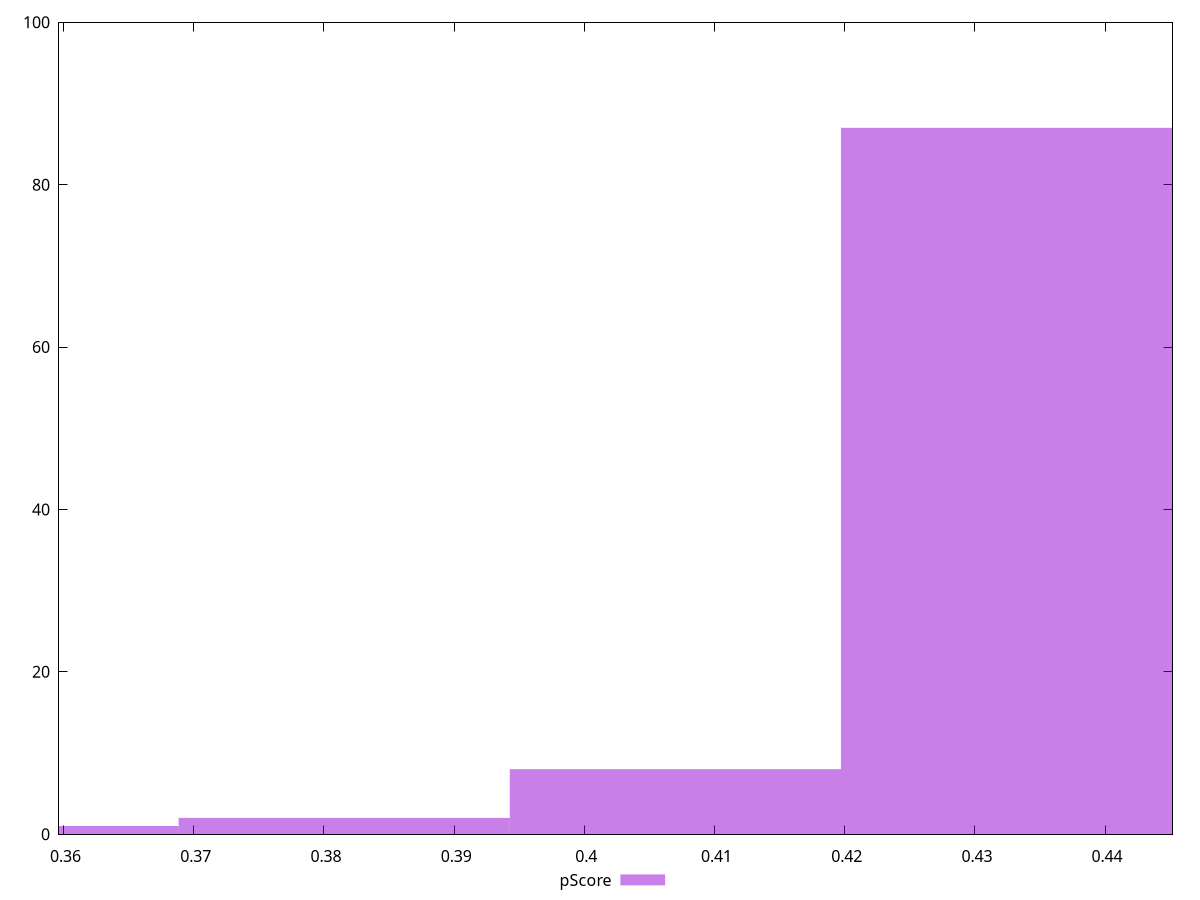 reset

$pScore <<EOF
0.3815540065986584 2
0.4324278741451462 87
0.4069909403719023 8
0.3561170728254145 1
0.4578648079183901 2
EOF

set key outside below
set boxwidth 0.025436933773243894
set xrange [0.35964705882352943:0.4451764705882353]
set yrange [0:100]
set trange [0:100]
set style fill transparent solid 0.5 noborder
set terminal svg size 640, 490 enhanced background rgb 'white'
set output "report_00013_2021-02-09T12-04-24.940Z/uses-rel-preload/samples/pages+cached+noadtech+nomedia+nocss/pScore/histogram.svg"

plot $pScore title "pScore" with boxes

reset
